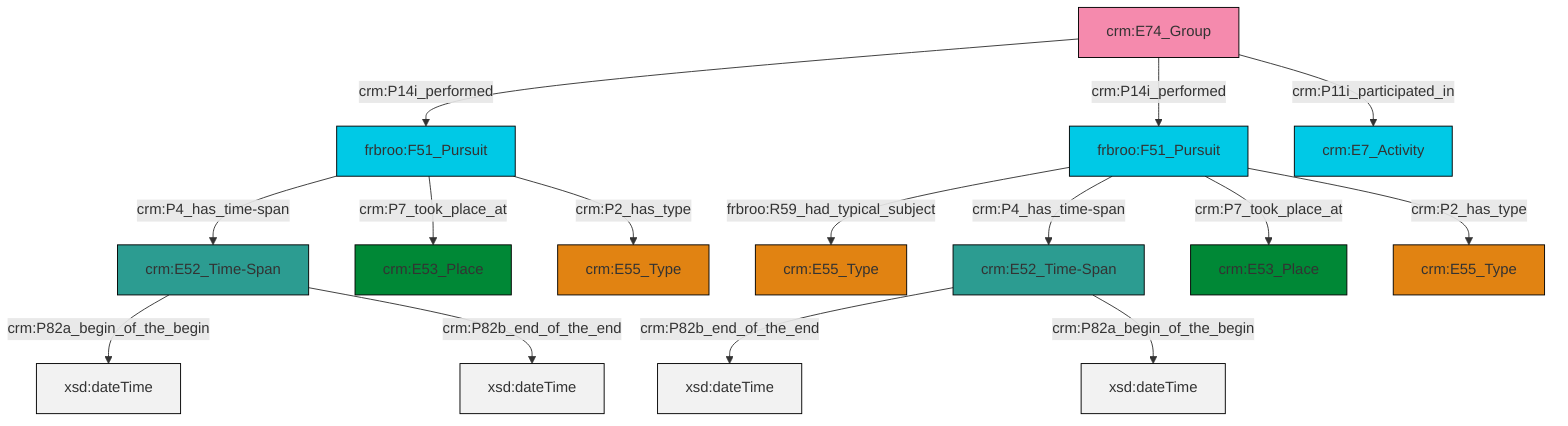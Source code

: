 graph TD
classDef Literal fill:#f2f2f2,stroke:#000000;
classDef CRM_Entity fill:#FFFFFF,stroke:#000000;
classDef Temporal_Entity fill:#00C9E6, stroke:#000000;
classDef Type fill:#E18312, stroke:#000000;
classDef Time-Span fill:#2C9C91, stroke:#000000;
classDef Appellation fill:#FFEB7F, stroke:#000000;
classDef Place fill:#008836, stroke:#000000;
classDef Persistent_Item fill:#B266B2, stroke:#000000;
classDef Conceptual_Object fill:#FFD700, stroke:#000000;
classDef Physical_Thing fill:#D2B48C, stroke:#000000;
classDef Actor fill:#f58aad, stroke:#000000;
classDef PC_Classes fill:#4ce600, stroke:#000000;
classDef Multi fill:#cccccc,stroke:#000000;

2["frbroo:F51_Pursuit"]:::Temporal_Entity -->|frbroo:R59_had_typical_subject| 3["crm:E55_Type"]:::Type
4["frbroo:F51_Pursuit"]:::Temporal_Entity -->|crm:P4_has_time-span| 5["crm:E52_Time-Span"]:::Time-Span
2["frbroo:F51_Pursuit"]:::Temporal_Entity -->|crm:P4_has_time-span| 11["crm:E52_Time-Span"]:::Time-Span
12["crm:E74_Group"]:::Actor -->|crm:P14i_performed| 4["frbroo:F51_Pursuit"]:::Temporal_Entity
12["crm:E74_Group"]:::Actor -->|crm:P14i_performed| 2["frbroo:F51_Pursuit"]:::Temporal_Entity
4["frbroo:F51_Pursuit"]:::Temporal_Entity -->|crm:P7_took_place_at| 13["crm:E53_Place"]:::Place
2["frbroo:F51_Pursuit"]:::Temporal_Entity -->|crm:P7_took_place_at| 8["crm:E53_Place"]:::Place
12["crm:E74_Group"]:::Actor -->|crm:P11i_participated_in| 17["crm:E7_Activity"]:::Temporal_Entity
11["crm:E52_Time-Span"]:::Time-Span -->|crm:P82b_end_of_the_end| 19[xsd:dateTime]:::Literal
4["frbroo:F51_Pursuit"]:::Temporal_Entity -->|crm:P2_has_type| 0["crm:E55_Type"]:::Type
5["crm:E52_Time-Span"]:::Time-Span -->|crm:P82a_begin_of_the_begin| 23[xsd:dateTime]:::Literal
11["crm:E52_Time-Span"]:::Time-Span -->|crm:P82a_begin_of_the_begin| 25[xsd:dateTime]:::Literal
2["frbroo:F51_Pursuit"]:::Temporal_Entity -->|crm:P2_has_type| 6["crm:E55_Type"]:::Type
5["crm:E52_Time-Span"]:::Time-Span -->|crm:P82b_end_of_the_end| 27[xsd:dateTime]:::Literal
